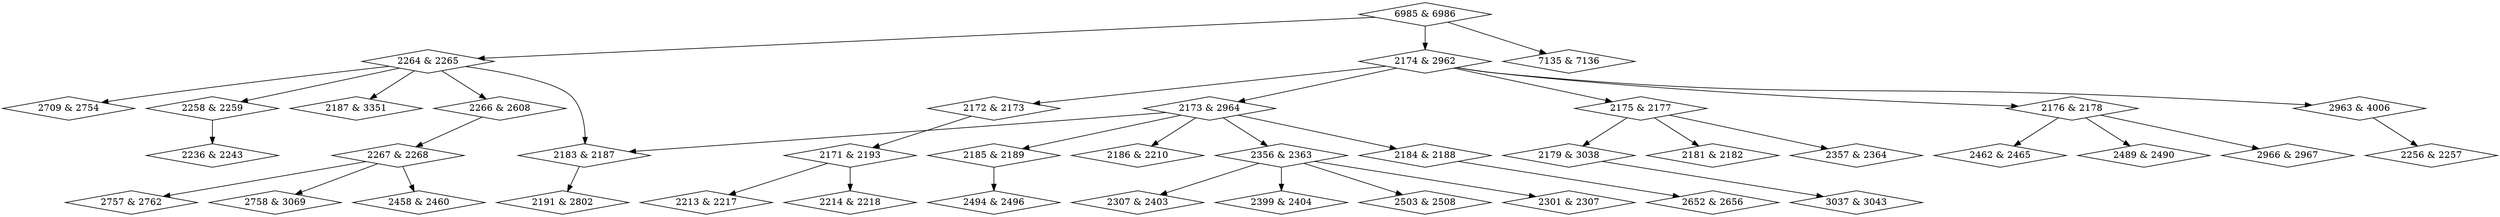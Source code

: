 digraph {
0 [label = "2171 & 2193", shape = diamond];
1 [label = "2172 & 2173", shape = diamond];
2 [label = "2173 & 2964", shape = diamond];
3 [label = "2174 & 2962", shape = diamond];
4 [label = "2175 & 2177", shape = diamond];
5 [label = "2176 & 2178", shape = diamond];
6 [label = "2179 & 3038", shape = diamond];
7 [label = "2181 & 2182", shape = diamond];
8 [label = "2183 & 2187", shape = diamond];
9 [label = "2187 & 3351", shape = diamond];
10 [label = "2184 & 2188", shape = diamond];
11 [label = "2185 & 2189", shape = diamond];
12 [label = "2186 & 2210", shape = diamond];
13 [label = "2191 & 2802", shape = diamond];
14 [label = "2213 & 2217", shape = diamond];
15 [label = "2214 & 2218", shape = diamond];
16 [label = "2236 & 2243", shape = diamond];
17 [label = "2256 & 2257", shape = diamond];
18 [label = "2258 & 2259", shape = diamond];
19 [label = "2264 & 2265", shape = diamond];
20 [label = "2266 & 2608", shape = diamond];
21 [label = "2267 & 2268", shape = diamond];
22 [label = "2301 & 2307", shape = diamond];
23 [label = "2307 & 2403", shape = diamond];
24 [label = "2356 & 2363", shape = diamond];
25 [label = "2357 & 2364", shape = diamond];
26 [label = "2399 & 2404", shape = diamond];
27 [label = "2458 & 2460", shape = diamond];
28 [label = "2462 & 2465", shape = diamond];
29 [label = "2489 & 2490", shape = diamond];
30 [label = "2494 & 2496", shape = diamond];
31 [label = "2503 & 2508", shape = diamond];
32 [label = "2652 & 2656", shape = diamond];
33 [label = "2709 & 2754", shape = diamond];
34 [label = "2757 & 2762", shape = diamond];
35 [label = "2758 & 3069", shape = diamond];
36 [label = "2963 & 4006", shape = diamond];
37 [label = "2966 & 2967", shape = diamond];
38 [label = "3037 & 3043", shape = diamond];
39 [label = "6985 & 6986", shape = diamond];
40 [label = "7135 & 7136", shape = diamond];
0->14;
0->15;
1->0;
2->8;
2->10;
2->11;
2->12;
2->24;
3->1;
3->2;
3->4;
3->5;
3->36;
4->6;
4->7;
4->25;
5->28;
5->29;
5->37;
6->38;
8->13;
10->32;
11->30;
18->16;
19->8;
19->9;
19->18;
19->20;
19->33;
20->21;
21->27;
21->34;
21->35;
24->22;
24->23;
24->26;
24->31;
36->17;
39->3;
39->19;
39->40;
}
